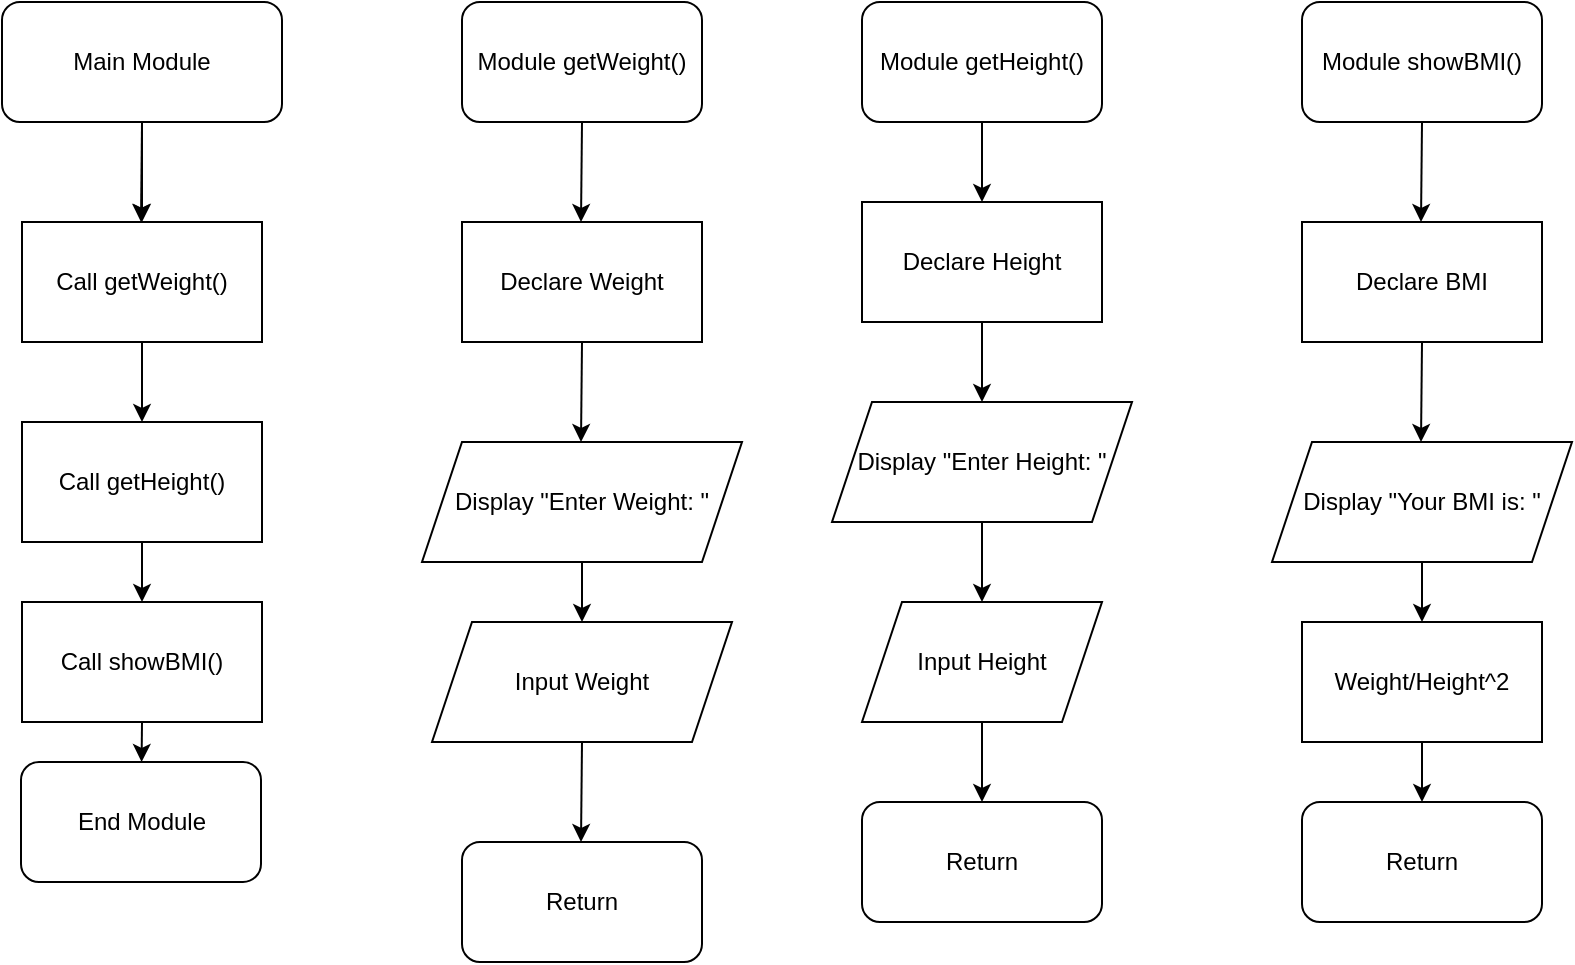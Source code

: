 <mxfile version="13.7.9" type="github">
  <diagram id="lPe6BdOYrIwT_Hoti-UU" name="Page-1">
    <mxGraphModel dx="1420" dy="802" grid="1" gridSize="10" guides="1" tooltips="1" connect="1" arrows="1" fold="1" page="1" pageScale="1" pageWidth="850" pageHeight="1100" math="0" shadow="0">
      <root>
        <mxCell id="0" />
        <mxCell id="1" parent="0" />
        <mxCell id="Vd_Ihli-ZlGYgAavKrqG-5" value="" style="edgeStyle=orthogonalEdgeStyle;rounded=0;orthogonalLoop=1;jettySize=auto;html=1;" edge="1" parent="1" source="Vd_Ihli-ZlGYgAavKrqG-1" target="Vd_Ihli-ZlGYgAavKrqG-2">
          <mxGeometry relative="1" as="geometry" />
        </mxCell>
        <mxCell id="Vd_Ihli-ZlGYgAavKrqG-1" value="Main Module" style="rounded=1;whiteSpace=wrap;html=1;" vertex="1" parent="1">
          <mxGeometry x="20" y="10" width="140" height="60" as="geometry" />
        </mxCell>
        <mxCell id="Vd_Ihli-ZlGYgAavKrqG-2" value="Call getWeight()" style="rounded=0;whiteSpace=wrap;html=1;" vertex="1" parent="1">
          <mxGeometry x="30" y="120" width="120" height="60" as="geometry" />
        </mxCell>
        <mxCell id="Vd_Ihli-ZlGYgAavKrqG-4" value="" style="endArrow=classic;html=1;" edge="1" parent="1">
          <mxGeometry width="50" height="50" relative="1" as="geometry">
            <mxPoint x="90" y="70" as="sourcePoint" />
            <mxPoint x="89.5" y="120" as="targetPoint" />
          </mxGeometry>
        </mxCell>
        <mxCell id="Vd_Ihli-ZlGYgAavKrqG-6" value="" style="endArrow=classic;html=1;" edge="1" parent="1" target="Vd_Ihli-ZlGYgAavKrqG-7">
          <mxGeometry width="50" height="50" relative="1" as="geometry">
            <mxPoint x="90" y="180" as="sourcePoint" />
            <mxPoint x="89.5" y="230" as="targetPoint" />
          </mxGeometry>
        </mxCell>
        <mxCell id="Vd_Ihli-ZlGYgAavKrqG-7" value="Call getHeight()" style="rounded=0;whiteSpace=wrap;html=1;" vertex="1" parent="1">
          <mxGeometry x="30" y="220" width="120" height="60" as="geometry" />
        </mxCell>
        <mxCell id="Vd_Ihli-ZlGYgAavKrqG-8" value="" style="endArrow=classic;html=1;" edge="1" parent="1" target="Vd_Ihli-ZlGYgAavKrqG-9">
          <mxGeometry width="50" height="50" relative="1" as="geometry">
            <mxPoint x="90" y="280" as="sourcePoint" />
            <mxPoint x="89.5" y="330" as="targetPoint" />
          </mxGeometry>
        </mxCell>
        <mxCell id="Vd_Ihli-ZlGYgAavKrqG-9" value="Call showBMI()" style="rounded=0;whiteSpace=wrap;html=1;" vertex="1" parent="1">
          <mxGeometry x="30" y="310" width="120" height="60" as="geometry" />
        </mxCell>
        <mxCell id="Vd_Ihli-ZlGYgAavKrqG-11" value="" style="endArrow=classic;html=1;" edge="1" parent="1" target="Vd_Ihli-ZlGYgAavKrqG-12">
          <mxGeometry width="50" height="50" relative="1" as="geometry">
            <mxPoint x="90" y="370" as="sourcePoint" />
            <mxPoint x="89.5" y="420" as="targetPoint" />
          </mxGeometry>
        </mxCell>
        <mxCell id="Vd_Ihli-ZlGYgAavKrqG-12" value="End Module" style="rounded=1;whiteSpace=wrap;html=1;" vertex="1" parent="1">
          <mxGeometry x="29.5" y="390" width="120" height="60" as="geometry" />
        </mxCell>
        <mxCell id="Vd_Ihli-ZlGYgAavKrqG-14" value="Return" style="rounded=1;whiteSpace=wrap;html=1;" vertex="1" parent="1">
          <mxGeometry x="250" y="430" width="120" height="60" as="geometry" />
        </mxCell>
        <mxCell id="Vd_Ihli-ZlGYgAavKrqG-15" value="Module getWeight()&lt;span style=&quot;color: rgba(0 , 0 , 0 , 0) ; font-family: monospace ; font-size: 0px&quot;&gt;%3CmxGraphModel%3E%3Croot%3E%3CmxCell%20id%3D%220%22%2F%3E%3CmxCell%20id%3D%221%22%20parent%3D%220%22%2F%3E%3CmxCell%20id%3D%222%22%20value%3D%22%22%20style%3D%22endArrow%3Dclassic%3Bhtml%3D1%3B%22%20edge%3D%221%22%20parent%3D%221%22%3E%3CmxGeometry%20width%3D%2250%22%20height%3D%2250%22%20relative%3D%221%22%20as%3D%22geometry%22%3E%3CmxPoint%20x%3D%22410%22%20y%3D%2260%22%20as%3D%22sourcePoint%22%2F%3E%3CmxPoint%20x%3D%22409.5%22%20y%3D%22110%22%20as%3D%22targetPoint%22%2F%3E%3C%2FmxGeometry%3E%3C%2FmxCell%3E%3C%2Froot%3E%3C%2FmxGraphModel%3E&lt;/span&gt;" style="rounded=1;whiteSpace=wrap;html=1;" vertex="1" parent="1">
          <mxGeometry x="250" y="10" width="120" height="60" as="geometry" />
        </mxCell>
        <mxCell id="Vd_Ihli-ZlGYgAavKrqG-16" value="" style="endArrow=classic;html=1;" edge="1" parent="1">
          <mxGeometry width="50" height="50" relative="1" as="geometry">
            <mxPoint x="310" y="70" as="sourcePoint" />
            <mxPoint x="309.5" y="120" as="targetPoint" />
          </mxGeometry>
        </mxCell>
        <mxCell id="Vd_Ihli-ZlGYgAavKrqG-17" value="Declare Weight" style="rounded=0;whiteSpace=wrap;html=1;" vertex="1" parent="1">
          <mxGeometry x="250" y="120" width="120" height="60" as="geometry" />
        </mxCell>
        <mxCell id="Vd_Ihli-ZlGYgAavKrqG-18" value="" style="endArrow=classic;html=1;" edge="1" parent="1">
          <mxGeometry width="50" height="50" relative="1" as="geometry">
            <mxPoint x="310" y="180" as="sourcePoint" />
            <mxPoint x="309.5" y="230" as="targetPoint" />
          </mxGeometry>
        </mxCell>
        <mxCell id="Vd_Ihli-ZlGYgAavKrqG-19" value="Display &quot;Enter Weight: &quot;" style="shape=parallelogram;perimeter=parallelogramPerimeter;whiteSpace=wrap;html=1;fixedSize=1;" vertex="1" parent="1">
          <mxGeometry x="230" y="230" width="160" height="60" as="geometry" />
        </mxCell>
        <mxCell id="Vd_Ihli-ZlGYgAavKrqG-20" value="" style="endArrow=classic;html=1;" edge="1" parent="1" target="Vd_Ihli-ZlGYgAavKrqG-21">
          <mxGeometry width="50" height="50" relative="1" as="geometry">
            <mxPoint x="310" y="290" as="sourcePoint" />
            <mxPoint x="309.5" y="340" as="targetPoint" />
          </mxGeometry>
        </mxCell>
        <mxCell id="Vd_Ihli-ZlGYgAavKrqG-21" value="Input Weight" style="shape=parallelogram;perimeter=parallelogramPerimeter;whiteSpace=wrap;html=1;fixedSize=1;" vertex="1" parent="1">
          <mxGeometry x="235" y="320" width="150" height="60" as="geometry" />
        </mxCell>
        <mxCell id="Vd_Ihli-ZlGYgAavKrqG-22" value="" style="endArrow=classic;html=1;" edge="1" parent="1">
          <mxGeometry width="50" height="50" relative="1" as="geometry">
            <mxPoint x="310" y="380" as="sourcePoint" />
            <mxPoint x="309.5" y="430" as="targetPoint" />
          </mxGeometry>
        </mxCell>
        <mxCell id="Vd_Ihli-ZlGYgAavKrqG-23" value="Module getHeight()" style="rounded=1;whiteSpace=wrap;html=1;" vertex="1" parent="1">
          <mxGeometry x="450" y="10" width="120" height="60" as="geometry" />
        </mxCell>
        <mxCell id="Vd_Ihli-ZlGYgAavKrqG-24" value="" style="endArrow=classic;html=1;" edge="1" parent="1" target="Vd_Ihli-ZlGYgAavKrqG-25">
          <mxGeometry width="50" height="50" relative="1" as="geometry">
            <mxPoint x="510" y="70" as="sourcePoint" />
            <mxPoint x="509.5" y="120" as="targetPoint" />
          </mxGeometry>
        </mxCell>
        <mxCell id="Vd_Ihli-ZlGYgAavKrqG-25" value="Declare Height" style="rounded=0;whiteSpace=wrap;html=1;" vertex="1" parent="1">
          <mxGeometry x="450" y="110" width="120" height="60" as="geometry" />
        </mxCell>
        <mxCell id="Vd_Ihli-ZlGYgAavKrqG-26" value="" style="endArrow=classic;html=1;" edge="1" parent="1">
          <mxGeometry width="50" height="50" relative="1" as="geometry">
            <mxPoint x="510" y="170" as="sourcePoint" />
            <mxPoint x="510" y="210" as="targetPoint" />
          </mxGeometry>
        </mxCell>
        <mxCell id="Vd_Ihli-ZlGYgAavKrqG-28" value="Display &quot;Enter Height: &quot;" style="shape=parallelogram;perimeter=parallelogramPerimeter;whiteSpace=wrap;html=1;fixedSize=1;" vertex="1" parent="1">
          <mxGeometry x="435" y="210" width="150" height="60" as="geometry" />
        </mxCell>
        <mxCell id="Vd_Ihli-ZlGYgAavKrqG-29" value="" style="endArrow=classic;html=1;" edge="1" parent="1" target="Vd_Ihli-ZlGYgAavKrqG-30">
          <mxGeometry width="50" height="50" relative="1" as="geometry">
            <mxPoint x="510" y="270" as="sourcePoint" />
            <mxPoint x="509.5" y="320" as="targetPoint" />
          </mxGeometry>
        </mxCell>
        <mxCell id="Vd_Ihli-ZlGYgAavKrqG-30" value="Input Height" style="shape=parallelogram;perimeter=parallelogramPerimeter;whiteSpace=wrap;html=1;fixedSize=1;" vertex="1" parent="1">
          <mxGeometry x="450" y="310" width="120" height="60" as="geometry" />
        </mxCell>
        <mxCell id="Vd_Ihli-ZlGYgAavKrqG-31" value="" style="endArrow=classic;html=1;" edge="1" parent="1" target="Vd_Ihli-ZlGYgAavKrqG-32">
          <mxGeometry width="50" height="50" relative="1" as="geometry">
            <mxPoint x="510" y="370" as="sourcePoint" />
            <mxPoint x="509.5" y="420" as="targetPoint" />
            <Array as="points">
              <mxPoint x="510" y="390" />
            </Array>
          </mxGeometry>
        </mxCell>
        <mxCell id="Vd_Ihli-ZlGYgAavKrqG-32" value="Return" style="rounded=1;whiteSpace=wrap;html=1;" vertex="1" parent="1">
          <mxGeometry x="450" y="410" width="120" height="60" as="geometry" />
        </mxCell>
        <mxCell id="Vd_Ihli-ZlGYgAavKrqG-33" value="Module showBMI()" style="rounded=1;whiteSpace=wrap;html=1;" vertex="1" parent="1">
          <mxGeometry x="670" y="10" width="120" height="60" as="geometry" />
        </mxCell>
        <mxCell id="Vd_Ihli-ZlGYgAavKrqG-34" value="" style="endArrow=classic;html=1;" edge="1" parent="1">
          <mxGeometry width="50" height="50" relative="1" as="geometry">
            <mxPoint x="730" y="70" as="sourcePoint" />
            <mxPoint x="729.5" y="120" as="targetPoint" />
          </mxGeometry>
        </mxCell>
        <mxCell id="Vd_Ihli-ZlGYgAavKrqG-35" value="Declare BMI" style="rounded=0;whiteSpace=wrap;html=1;" vertex="1" parent="1">
          <mxGeometry x="670" y="120" width="120" height="60" as="geometry" />
        </mxCell>
        <mxCell id="Vd_Ihli-ZlGYgAavKrqG-36" value="" style="endArrow=classic;html=1;" edge="1" parent="1">
          <mxGeometry width="50" height="50" relative="1" as="geometry">
            <mxPoint x="730" y="180" as="sourcePoint" />
            <mxPoint x="729.5" y="230" as="targetPoint" />
          </mxGeometry>
        </mxCell>
        <mxCell id="Vd_Ihli-ZlGYgAavKrqG-37" value="Display &quot;Your BMI is: &quot;" style="shape=parallelogram;perimeter=parallelogramPerimeter;whiteSpace=wrap;html=1;fixedSize=1;" vertex="1" parent="1">
          <mxGeometry x="655" y="230" width="150" height="60" as="geometry" />
        </mxCell>
        <mxCell id="Vd_Ihli-ZlGYgAavKrqG-38" value="" style="endArrow=classic;html=1;" edge="1" parent="1" target="Vd_Ihli-ZlGYgAavKrqG-39">
          <mxGeometry width="50" height="50" relative="1" as="geometry">
            <mxPoint x="730" y="290" as="sourcePoint" />
            <mxPoint x="729.5" y="340" as="targetPoint" />
          </mxGeometry>
        </mxCell>
        <mxCell id="Vd_Ihli-ZlGYgAavKrqG-39" value="Weight/Height^2" style="rounded=0;whiteSpace=wrap;html=1;" vertex="1" parent="1">
          <mxGeometry x="670" y="320" width="120" height="60" as="geometry" />
        </mxCell>
        <mxCell id="Vd_Ihli-ZlGYgAavKrqG-40" value="" style="endArrow=classic;html=1;" edge="1" parent="1" target="Vd_Ihli-ZlGYgAavKrqG-41">
          <mxGeometry width="50" height="50" relative="1" as="geometry">
            <mxPoint x="730" y="380" as="sourcePoint" />
            <mxPoint x="729.5" y="430" as="targetPoint" />
          </mxGeometry>
        </mxCell>
        <mxCell id="Vd_Ihli-ZlGYgAavKrqG-41" value="Return" style="rounded=1;whiteSpace=wrap;html=1;" vertex="1" parent="1">
          <mxGeometry x="670" y="410" width="120" height="60" as="geometry" />
        </mxCell>
      </root>
    </mxGraphModel>
  </diagram>
</mxfile>
